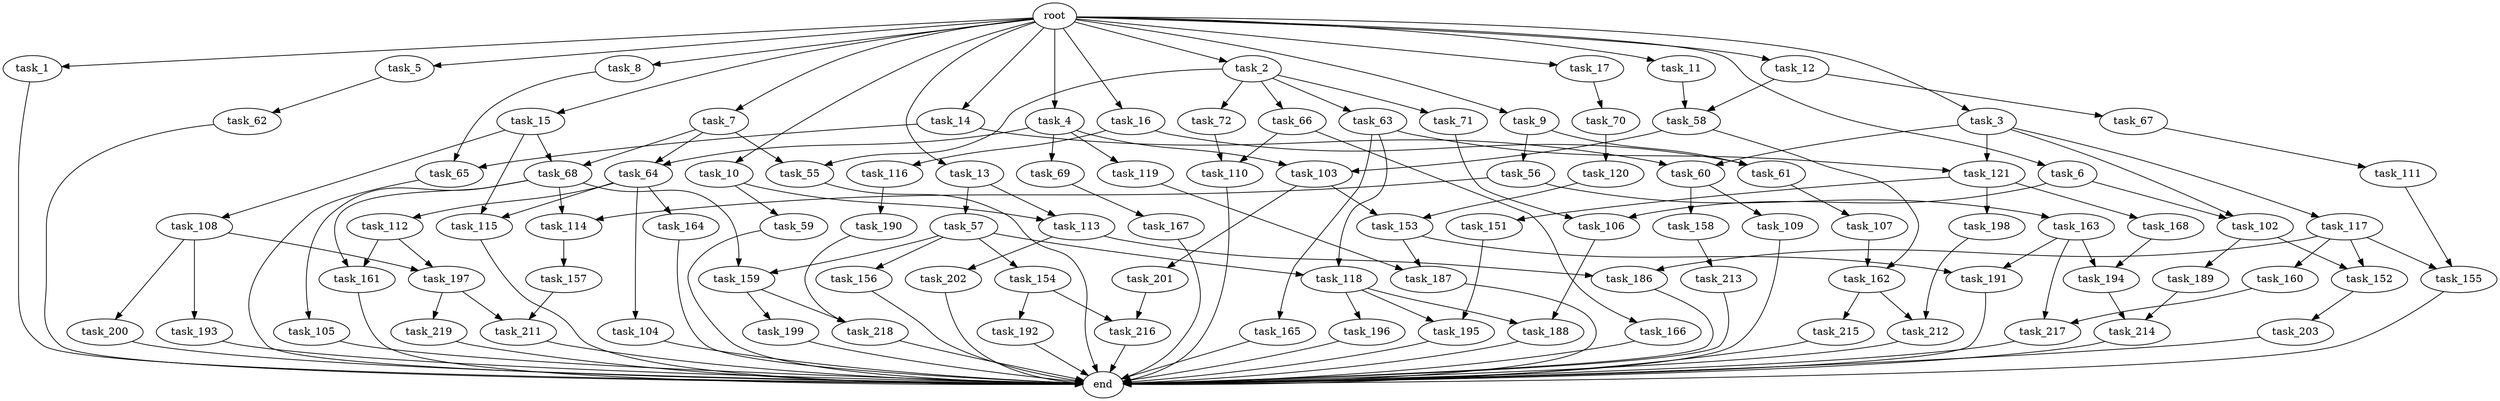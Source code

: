 digraph G {
  root [size="0.000000"];
  task_1 [size="1.024000"];
  task_2 [size="1.024000"];
  task_3 [size="1.024000"];
  task_4 [size="1.024000"];
  task_5 [size="1.024000"];
  task_6 [size="1.024000"];
  task_7 [size="1.024000"];
  task_8 [size="1.024000"];
  task_9 [size="1.024000"];
  task_10 [size="1.024000"];
  task_11 [size="1.024000"];
  task_12 [size="1.024000"];
  task_13 [size="1.024000"];
  task_14 [size="1.024000"];
  task_15 [size="1.024000"];
  task_16 [size="1.024000"];
  task_17 [size="1.024000"];
  task_55 [size="893353197.568000"];
  task_56 [size="549755813.888000"];
  task_57 [size="420906795.008000"];
  task_58 [size="996432412.672000"];
  task_59 [size="214748364.800000"];
  task_60 [size="893353197.568000"];
  task_61 [size="1099511627.776000"];
  task_62 [size="137438953.472000"];
  task_63 [size="34359738.368000"];
  task_64 [size="936302870.528000"];
  task_65 [size="171798691.840000"];
  task_66 [size="34359738.368000"];
  task_67 [size="137438953.472000"];
  task_68 [size="1279900254.208000"];
  task_69 [size="77309411.328000"];
  task_70 [size="420906795.008000"];
  task_71 [size="34359738.368000"];
  task_72 [size="34359738.368000"];
  task_102 [size="1073741824.000000"];
  task_103 [size="386547056.640000"];
  task_104 [size="695784701.952000"];
  task_105 [size="214748364.800000"];
  task_106 [size="292057776.128000"];
  task_107 [size="420906795.008000"];
  task_108 [size="420906795.008000"];
  task_109 [size="858993459.200000"];
  task_110 [size="249108103.168000"];
  task_111 [size="420906795.008000"];
  task_112 [size="695784701.952000"];
  task_113 [size="635655159.808000"];
  task_114 [size="292057776.128000"];
  task_115 [size="1116691496.960000"];
  task_116 [size="549755813.888000"];
  task_117 [size="858993459.200000"];
  task_118 [size="343597383.680000"];
  task_119 [size="77309411.328000"];
  task_120 [size="695784701.952000"];
  task_121 [size="1168231104.512000"];
  task_151 [size="549755813.888000"];
  task_152 [size="292057776.128000"];
  task_153 [size="1099511627.776000"];
  task_154 [size="34359738.368000"];
  task_155 [size="292057776.128000"];
  task_156 [size="34359738.368000"];
  task_157 [size="214748364.800000"];
  task_158 [size="858993459.200000"];
  task_159 [size="249108103.168000"];
  task_160 [size="77309411.328000"];
  task_161 [size="429496729.600000"];
  task_162 [size="618475290.624000"];
  task_163 [size="77309411.328000"];
  task_164 [size="695784701.952000"];
  task_165 [size="309237645.312000"];
  task_166 [size="214748364.800000"];
  task_167 [size="549755813.888000"];
  task_168 [size="549755813.888000"];
  task_186 [size="154618822.656000"];
  task_187 [size="558345748.480000"];
  task_188 [size="764504178.688000"];
  task_189 [size="214748364.800000"];
  task_190 [size="549755813.888000"];
  task_191 [size="687194767.360000"];
  task_192 [size="34359738.368000"];
  task_193 [size="214748364.800000"];
  task_194 [size="1099511627.776000"];
  task_195 [size="970662608.896000"];
  task_196 [size="549755813.888000"];
  task_197 [size="429496729.600000"];
  task_198 [size="549755813.888000"];
  task_199 [size="137438953.472000"];
  task_200 [size="214748364.800000"];
  task_201 [size="549755813.888000"];
  task_202 [size="77309411.328000"];
  task_203 [size="137438953.472000"];
  task_211 [size="1408749273.088000"];
  task_212 [size="910533066.752000"];
  task_213 [size="549755813.888000"];
  task_214 [size="274877906.944000"];
  task_215 [size="214748364.800000"];
  task_216 [size="249108103.168000"];
  task_217 [size="1099511627.776000"];
  task_218 [size="687194767.360000"];
  task_219 [size="858993459.200000"];
  end [size="0.000000"];

  root -> task_1 [size="1.000000"];
  root -> task_2 [size="1.000000"];
  root -> task_3 [size="1.000000"];
  root -> task_4 [size="1.000000"];
  root -> task_5 [size="1.000000"];
  root -> task_6 [size="1.000000"];
  root -> task_7 [size="1.000000"];
  root -> task_8 [size="1.000000"];
  root -> task_9 [size="1.000000"];
  root -> task_10 [size="1.000000"];
  root -> task_11 [size="1.000000"];
  root -> task_12 [size="1.000000"];
  root -> task_13 [size="1.000000"];
  root -> task_14 [size="1.000000"];
  root -> task_15 [size="1.000000"];
  root -> task_16 [size="1.000000"];
  root -> task_17 [size="1.000000"];
  task_1 -> end [size="1.000000"];
  task_2 -> task_55 [size="33554432.000000"];
  task_2 -> task_63 [size="33554432.000000"];
  task_2 -> task_66 [size="33554432.000000"];
  task_2 -> task_71 [size="33554432.000000"];
  task_2 -> task_72 [size="33554432.000000"];
  task_3 -> task_60 [size="838860800.000000"];
  task_3 -> task_102 [size="838860800.000000"];
  task_3 -> task_117 [size="838860800.000000"];
  task_3 -> task_121 [size="838860800.000000"];
  task_4 -> task_64 [size="75497472.000000"];
  task_4 -> task_69 [size="75497472.000000"];
  task_4 -> task_103 [size="75497472.000000"];
  task_4 -> task_119 [size="75497472.000000"];
  task_5 -> task_62 [size="134217728.000000"];
  task_6 -> task_102 [size="209715200.000000"];
  task_6 -> task_106 [size="209715200.000000"];
  task_7 -> task_55 [size="838860800.000000"];
  task_7 -> task_64 [size="838860800.000000"];
  task_7 -> task_68 [size="838860800.000000"];
  task_8 -> task_65 [size="134217728.000000"];
  task_9 -> task_56 [size="536870912.000000"];
  task_9 -> task_61 [size="536870912.000000"];
  task_10 -> task_59 [size="209715200.000000"];
  task_10 -> task_113 [size="209715200.000000"];
  task_11 -> task_58 [size="838860800.000000"];
  task_12 -> task_58 [size="134217728.000000"];
  task_12 -> task_67 [size="134217728.000000"];
  task_13 -> task_57 [size="411041792.000000"];
  task_13 -> task_113 [size="411041792.000000"];
  task_14 -> task_60 [size="33554432.000000"];
  task_14 -> task_65 [size="33554432.000000"];
  task_15 -> task_68 [size="411041792.000000"];
  task_15 -> task_108 [size="411041792.000000"];
  task_15 -> task_115 [size="411041792.000000"];
  task_16 -> task_61 [size="536870912.000000"];
  task_16 -> task_116 [size="536870912.000000"];
  task_17 -> task_70 [size="411041792.000000"];
  task_55 -> end [size="1.000000"];
  task_56 -> task_114 [size="75497472.000000"];
  task_56 -> task_163 [size="75497472.000000"];
  task_57 -> task_118 [size="33554432.000000"];
  task_57 -> task_154 [size="33554432.000000"];
  task_57 -> task_156 [size="33554432.000000"];
  task_57 -> task_159 [size="33554432.000000"];
  task_58 -> task_103 [size="301989888.000000"];
  task_58 -> task_162 [size="301989888.000000"];
  task_59 -> end [size="1.000000"];
  task_60 -> task_109 [size="838860800.000000"];
  task_60 -> task_158 [size="838860800.000000"];
  task_61 -> task_107 [size="411041792.000000"];
  task_62 -> end [size="1.000000"];
  task_63 -> task_118 [size="301989888.000000"];
  task_63 -> task_121 [size="301989888.000000"];
  task_63 -> task_165 [size="301989888.000000"];
  task_64 -> task_104 [size="679477248.000000"];
  task_64 -> task_112 [size="679477248.000000"];
  task_64 -> task_115 [size="679477248.000000"];
  task_64 -> task_164 [size="679477248.000000"];
  task_65 -> end [size="1.000000"];
  task_66 -> task_110 [size="209715200.000000"];
  task_66 -> task_166 [size="209715200.000000"];
  task_67 -> task_111 [size="411041792.000000"];
  task_68 -> task_105 [size="209715200.000000"];
  task_68 -> task_114 [size="209715200.000000"];
  task_68 -> task_159 [size="209715200.000000"];
  task_68 -> task_161 [size="209715200.000000"];
  task_69 -> task_167 [size="536870912.000000"];
  task_70 -> task_120 [size="679477248.000000"];
  task_71 -> task_106 [size="75497472.000000"];
  task_72 -> task_110 [size="33554432.000000"];
  task_102 -> task_152 [size="209715200.000000"];
  task_102 -> task_189 [size="209715200.000000"];
  task_103 -> task_153 [size="536870912.000000"];
  task_103 -> task_201 [size="536870912.000000"];
  task_104 -> end [size="1.000000"];
  task_105 -> end [size="1.000000"];
  task_106 -> task_188 [size="209715200.000000"];
  task_107 -> task_162 [size="301989888.000000"];
  task_108 -> task_193 [size="209715200.000000"];
  task_108 -> task_197 [size="209715200.000000"];
  task_108 -> task_200 [size="209715200.000000"];
  task_109 -> end [size="1.000000"];
  task_110 -> end [size="1.000000"];
  task_111 -> task_155 [size="209715200.000000"];
  task_112 -> task_161 [size="209715200.000000"];
  task_112 -> task_197 [size="209715200.000000"];
  task_113 -> task_186 [size="75497472.000000"];
  task_113 -> task_202 [size="75497472.000000"];
  task_114 -> task_157 [size="209715200.000000"];
  task_115 -> end [size="1.000000"];
  task_116 -> task_190 [size="536870912.000000"];
  task_117 -> task_152 [size="75497472.000000"];
  task_117 -> task_155 [size="75497472.000000"];
  task_117 -> task_160 [size="75497472.000000"];
  task_117 -> task_186 [size="75497472.000000"];
  task_118 -> task_188 [size="536870912.000000"];
  task_118 -> task_195 [size="536870912.000000"];
  task_118 -> task_196 [size="536870912.000000"];
  task_119 -> task_187 [size="411041792.000000"];
  task_120 -> task_153 [size="536870912.000000"];
  task_121 -> task_151 [size="536870912.000000"];
  task_121 -> task_168 [size="536870912.000000"];
  task_121 -> task_198 [size="536870912.000000"];
  task_151 -> task_195 [size="411041792.000000"];
  task_152 -> task_203 [size="134217728.000000"];
  task_153 -> task_187 [size="134217728.000000"];
  task_153 -> task_191 [size="134217728.000000"];
  task_154 -> task_192 [size="33554432.000000"];
  task_154 -> task_216 [size="33554432.000000"];
  task_155 -> end [size="1.000000"];
  task_156 -> end [size="1.000000"];
  task_157 -> task_211 [size="536870912.000000"];
  task_158 -> task_213 [size="536870912.000000"];
  task_159 -> task_199 [size="134217728.000000"];
  task_159 -> task_218 [size="134217728.000000"];
  task_160 -> task_217 [size="536870912.000000"];
  task_161 -> end [size="1.000000"];
  task_162 -> task_212 [size="209715200.000000"];
  task_162 -> task_215 [size="209715200.000000"];
  task_163 -> task_191 [size="536870912.000000"];
  task_163 -> task_194 [size="536870912.000000"];
  task_163 -> task_217 [size="536870912.000000"];
  task_164 -> end [size="1.000000"];
  task_165 -> end [size="1.000000"];
  task_166 -> end [size="1.000000"];
  task_167 -> end [size="1.000000"];
  task_168 -> task_194 [size="536870912.000000"];
  task_186 -> end [size="1.000000"];
  task_187 -> end [size="1.000000"];
  task_188 -> end [size="1.000000"];
  task_189 -> task_214 [size="134217728.000000"];
  task_190 -> task_218 [size="536870912.000000"];
  task_191 -> end [size="1.000000"];
  task_192 -> end [size="1.000000"];
  task_193 -> end [size="1.000000"];
  task_194 -> task_214 [size="134217728.000000"];
  task_195 -> end [size="1.000000"];
  task_196 -> end [size="1.000000"];
  task_197 -> task_211 [size="838860800.000000"];
  task_197 -> task_219 [size="838860800.000000"];
  task_198 -> task_212 [size="679477248.000000"];
  task_199 -> end [size="1.000000"];
  task_200 -> end [size="1.000000"];
  task_201 -> task_216 [size="209715200.000000"];
  task_202 -> end [size="1.000000"];
  task_203 -> end [size="1.000000"];
  task_211 -> end [size="1.000000"];
  task_212 -> end [size="1.000000"];
  task_213 -> end [size="1.000000"];
  task_214 -> end [size="1.000000"];
  task_215 -> end [size="1.000000"];
  task_216 -> end [size="1.000000"];
  task_217 -> end [size="1.000000"];
  task_218 -> end [size="1.000000"];
  task_219 -> end [size="1.000000"];
}
